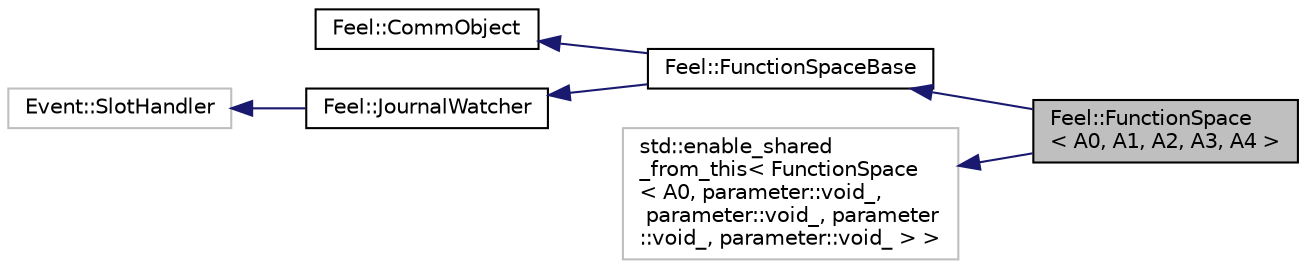 digraph "Feel::FunctionSpace&lt; A0, A1, A2, A3, A4 &gt;"
{
 // LATEX_PDF_SIZE
  edge [fontname="Helvetica",fontsize="10",labelfontname="Helvetica",labelfontsize="10"];
  node [fontname="Helvetica",fontsize="10",shape=record];
  rankdir="LR";
  Node1 [label="Feel::FunctionSpace\l\< A0, A1, A2, A3, A4 \>",height=0.2,width=0.4,color="black", fillcolor="grey75", style="filled", fontcolor="black",tooltip=" "];
  Node2 -> Node1 [dir="back",color="midnightblue",fontsize="10",style="solid",fontname="Helvetica"];
  Node2 [label="Feel::FunctionSpaceBase",height=0.2,width=0.4,color="black", fillcolor="white", style="filled",URL="$classFeel_1_1FunctionSpaceBase.html",tooltip="base class for FunctionSpace"];
  Node3 -> Node2 [dir="back",color="midnightblue",fontsize="10",style="solid",fontname="Helvetica"];
  Node3 [label="Feel::CommObject",height=0.2,width=0.4,color="black", fillcolor="white", style="filled",URL="$classFeel_1_1CommObject.html",tooltip=" "];
  Node4 -> Node2 [dir="back",color="midnightblue",fontsize="10",style="solid",fontname="Helvetica"];
  Node4 [label="Feel::JournalWatcher",height=0.2,width=0.4,color="black", fillcolor="white", style="filled",URL="$classFeel_1_1JournalWatcher.html",tooltip=" "];
  Node5 -> Node4 [dir="back",color="midnightblue",fontsize="10",style="solid",fontname="Helvetica"];
  Node5 [label="Event::SlotHandler",height=0.2,width=0.4,color="grey75", fillcolor="white", style="filled",tooltip=" "];
  Node6 -> Node1 [dir="back",color="midnightblue",fontsize="10",style="solid",fontname="Helvetica"];
  Node6 [label="std::enable_shared\l_from_this\< FunctionSpace\l\< A0, parameter::void_,\l parameter::void_, parameter\l::void_, parameter::void_ \> \>",height=0.2,width=0.4,color="grey75", fillcolor="white", style="filled",tooltip=" "];
}
